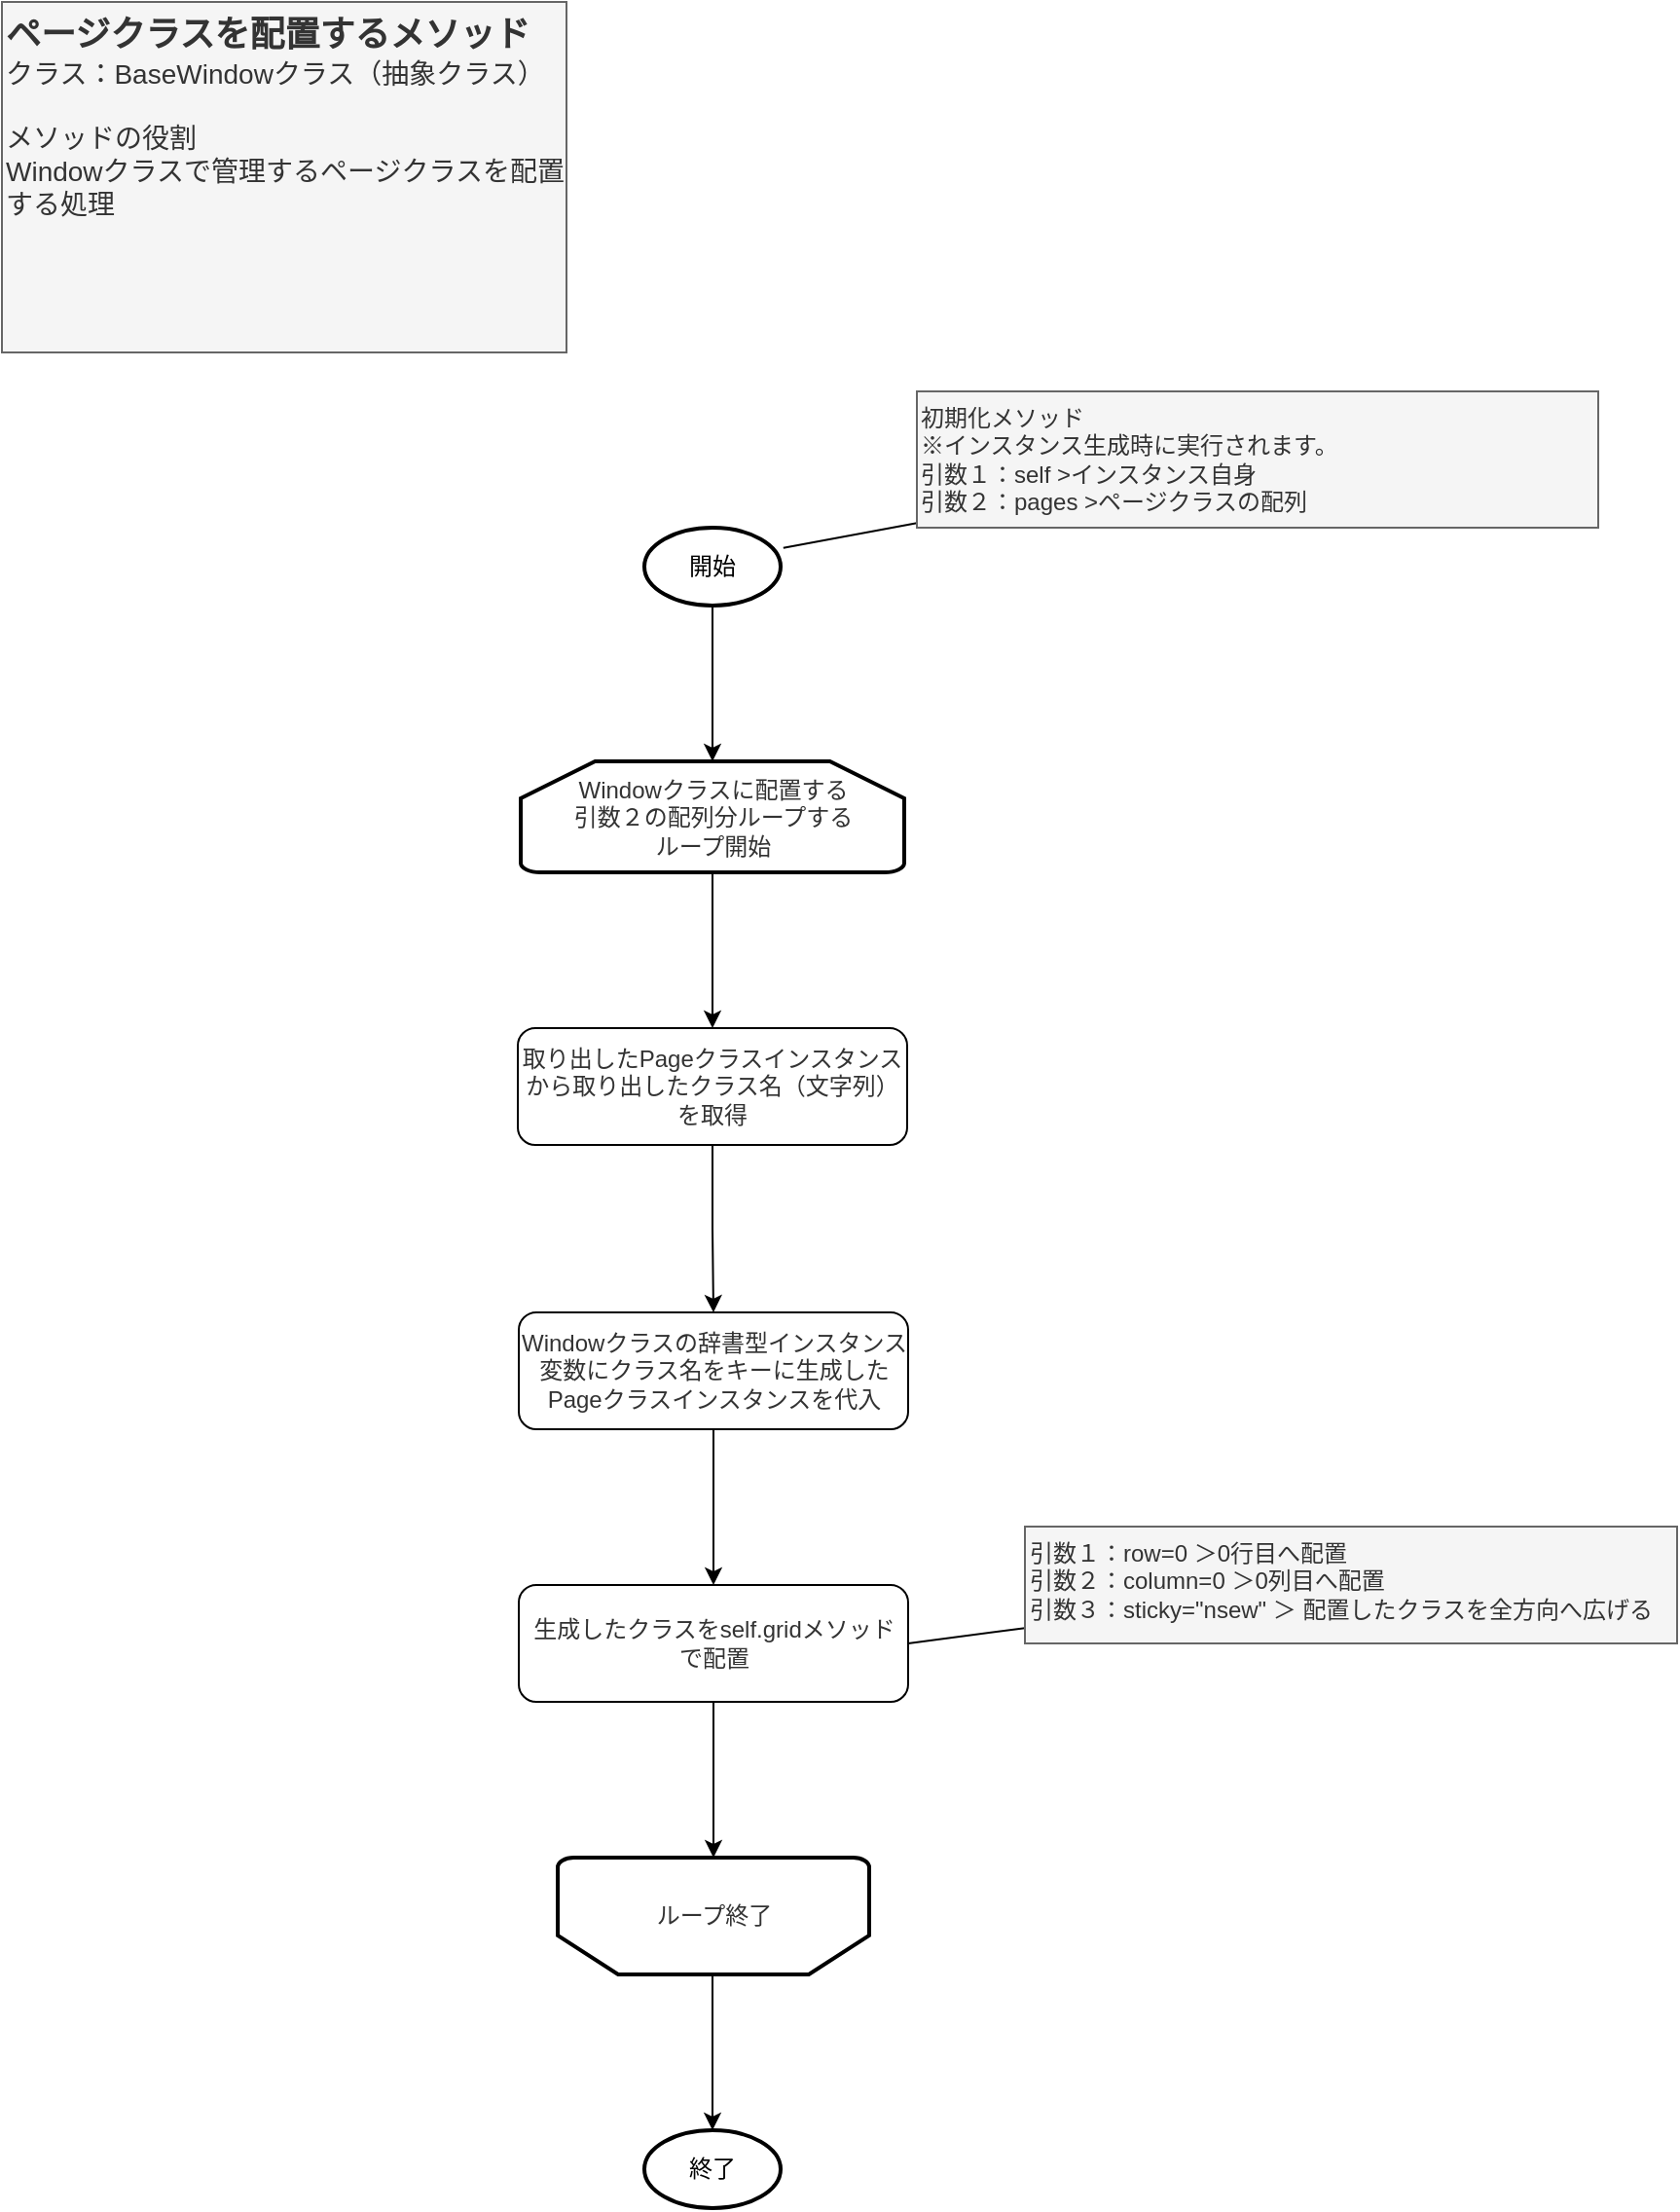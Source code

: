 <mxfile>
    <diagram id="nyTn372R6Oij5jTGV8CP" name="page_set(BasePageクラス)">
        <mxGraphModel dx="732" dy="563" grid="1" gridSize="10" guides="1" tooltips="1" connect="1" arrows="1" fold="1" page="1" pageScale="1" pageWidth="827" pageHeight="1169" math="0" shadow="0">
            <root>
                <mxCell id="0"/>
                <mxCell id="1" parent="0"/>
                <mxCell id="2" value="" style="edgeStyle=orthogonalEdgeStyle;rounded=0;orthogonalLoop=1;jettySize=auto;html=1;" edge="1" parent="1" source="3">
                    <mxGeometry relative="1" as="geometry">
                        <mxPoint x="385" y="420" as="targetPoint"/>
                    </mxGeometry>
                </mxCell>
                <mxCell id="3" value="開始" style="strokeWidth=2;html=1;shape=mxgraph.flowchart.start_1;whiteSpace=wrap;" vertex="1" parent="1">
                    <mxGeometry x="350" y="300" width="70" height="40" as="geometry"/>
                </mxCell>
                <mxCell id="4" style="rounded=0;orthogonalLoop=1;jettySize=auto;html=1;entryX=1.02;entryY=0.26;entryDx=0;entryDy=0;endArrow=none;endFill=0;entryPerimeter=0;" edge="1" parent="1" source="5" target="3">
                    <mxGeometry relative="1" as="geometry">
                        <mxPoint x="425" y="330" as="targetPoint"/>
                    </mxGeometry>
                </mxCell>
                <mxCell id="5" value="&lt;div&gt;初期化メソッド&lt;/div&gt;&lt;div&gt;※インスタンス生成時に実行されます。&lt;/div&gt;&lt;div&gt;引数１：self &amp;gt;インスタンス自身&lt;/div&gt;&lt;div&gt;引数２：pages &amp;gt;ページクラスの配列&lt;/div&gt;" style="text;html=1;align=left;verticalAlign=top;whiteSpace=wrap;rounded=0;fillColor=#f5f5f5;fontColor=#333333;strokeColor=#666666;" vertex="1" parent="1">
                    <mxGeometry x="490" y="230" width="350" height="70" as="geometry"/>
                </mxCell>
                <mxCell id="6" value="&lt;b style=&quot;&quot;&gt;&lt;font style=&quot;&quot;&gt;&lt;font style=&quot;font-size: 18px;&quot;&gt;ページクラスを配置するメソッド&lt;/font&gt;&lt;/font&gt;&lt;/b&gt;&lt;div&gt;&lt;font style=&quot;font-size: 14px;&quot;&gt;クラス：BaseWindow&lt;/font&gt;&lt;span style=&quot;font-size: 14px; background-color: initial;&quot;&gt;クラス（抽象クラス&lt;/span&gt;&lt;span style=&quot;background-color: initial; font-size: 14px;&quot;&gt;）&lt;/span&gt;&lt;/div&gt;&lt;div style=&quot;font-size: 14px;&quot;&gt;&lt;br&gt;&lt;/div&gt;&lt;div style=&quot;font-size: 14px;&quot;&gt;メソッドの役割&lt;/div&gt;&lt;div style=&quot;font-size: 14px;&quot;&gt;Windowクラスで管理するページクラスを配置する&lt;span style=&quot;background-color: initial;&quot;&gt;処理&lt;/span&gt;&lt;/div&gt;" style="text;html=1;align=left;verticalAlign=top;whiteSpace=wrap;rounded=0;fillColor=#f5f5f5;fontColor=#333333;strokeColor=#666666;" vertex="1" parent="1">
                    <mxGeometry x="20" y="30" width="290" height="180" as="geometry"/>
                </mxCell>
                <mxCell id="7" value="終了" style="strokeWidth=2;html=1;shape=mxgraph.flowchart.start_1;whiteSpace=wrap;" vertex="1" parent="1">
                    <mxGeometry x="350" y="1123" width="70" height="40" as="geometry"/>
                </mxCell>
                <mxCell id="8" value="" style="edgeStyle=orthogonalEdgeStyle;rounded=0;orthogonalLoop=1;jettySize=auto;html=1;" edge="1" parent="1">
                    <mxGeometry relative="1" as="geometry">
                        <mxPoint x="385" y="1123" as="targetPoint"/>
                        <mxPoint x="385" y="1043" as="sourcePoint"/>
                    </mxGeometry>
                </mxCell>
                <mxCell id="9" value="" style="edgeStyle=orthogonalEdgeStyle;rounded=0;orthogonalLoop=1;jettySize=auto;html=1;fontColor=#333333;" edge="1" parent="1" source="10">
                    <mxGeometry relative="1" as="geometry">
                        <mxPoint x="385" y="557" as="targetPoint"/>
                    </mxGeometry>
                </mxCell>
                <mxCell id="10" value="&lt;span style=&quot;&quot;&gt;Windowクラスに配置する&lt;/span&gt;&lt;div&gt;&lt;span style=&quot;text-align: left;&quot;&gt;引数２の配列分ループする&lt;br&gt;ループ開始&lt;/span&gt;&lt;/div&gt;" style="strokeWidth=2;html=1;shape=mxgraph.flowchart.loop_limit;whiteSpace=wrap;fontColor=#333333;" vertex="1" parent="1">
                    <mxGeometry x="286.5" y="420" width="197" height="57" as="geometry"/>
                </mxCell>
                <mxCell id="11" value="" style="edgeStyle=orthogonalEdgeStyle;rounded=0;orthogonalLoop=1;jettySize=auto;html=1;" edge="1" parent="1" source="12" target="14">
                    <mxGeometry relative="1" as="geometry"/>
                </mxCell>
                <mxCell id="12" value="取り出したPageクラスインスタンスから取り出した&lt;span style=&quot;background-color: initial;&quot;&gt;クラス名（文字列）を取得&lt;/span&gt;" style="rounded=1;whiteSpace=wrap;html=1;fontColor=#333333;" vertex="1" parent="1">
                    <mxGeometry x="285" y="557" width="200" height="60" as="geometry"/>
                </mxCell>
                <mxCell id="13" value="" style="edgeStyle=orthogonalEdgeStyle;rounded=0;orthogonalLoop=1;jettySize=auto;html=1;fontColor=#333333;" edge="1" parent="1" source="14" target="16">
                    <mxGeometry relative="1" as="geometry"/>
                </mxCell>
                <mxCell id="14" value="Windowクラスの辞書型インスタンス変数にクラス名を&lt;span style=&quot;background-color: initial;&quot;&gt;キーに生成したPageクラス&lt;/span&gt;&lt;span style=&quot;background-color: initial;&quot;&gt;インスタンスを代入&lt;/span&gt;" style="rounded=1;whiteSpace=wrap;html=1;fontColor=#333333;" vertex="1" parent="1">
                    <mxGeometry x="285.5" y="703" width="200" height="60" as="geometry"/>
                </mxCell>
                <mxCell id="15" value="" style="edgeStyle=orthogonalEdgeStyle;rounded=0;orthogonalLoop=1;jettySize=auto;html=1;fontColor=#333333;" edge="1" parent="1" source="16" target="19">
                    <mxGeometry relative="1" as="geometry"/>
                </mxCell>
                <mxCell id="16" value="生成したクラスをself.gridメソッド&lt;div&gt;で配置&lt;/div&gt;" style="rounded=1;whiteSpace=wrap;html=1;fontColor=#333333;" vertex="1" parent="1">
                    <mxGeometry x="285.5" y="843" width="200" height="60" as="geometry"/>
                </mxCell>
                <mxCell id="17" style="rounded=0;orthogonalLoop=1;jettySize=auto;html=1;entryX=1;entryY=0.5;entryDx=0;entryDy=0;endArrow=none;endFill=0;fontColor=#333333;" edge="1" parent="1" source="18" target="16">
                    <mxGeometry relative="1" as="geometry"/>
                </mxCell>
                <mxCell id="18" value="引数１：row=0 ＞0行目へ配置&lt;div&gt;引数２：column=0 ＞&lt;span style=&quot;background-color: initial;&quot;&gt;0列目へ配置&lt;/span&gt;&lt;/div&gt;&lt;div&gt;&lt;span style=&quot;background-color: initial;&quot;&gt;引数３：&lt;/span&gt;&lt;span style=&quot;background-color: initial;&quot;&gt;sticky=&quot;nsew&quot; ＞ 配置したクラスを全方向へ広げる&lt;/span&gt;&lt;/div&gt;" style="text;html=1;align=left;verticalAlign=top;whiteSpace=wrap;rounded=0;fillColor=#f5f5f5;fontColor=#333333;strokeColor=#666666;" vertex="1" parent="1">
                    <mxGeometry x="545.5" y="813" width="335" height="60" as="geometry"/>
                </mxCell>
                <mxCell id="19" value="ループ終了" style="strokeWidth=2;html=1;shape=mxgraph.flowchart.loop_limit;whiteSpace=wrap;direction=west;fontColor=#333333;" vertex="1" parent="1">
                    <mxGeometry x="305.5" y="983" width="160" height="60" as="geometry"/>
                </mxCell>
            </root>
        </mxGraphModel>
    </diagram>
</mxfile>